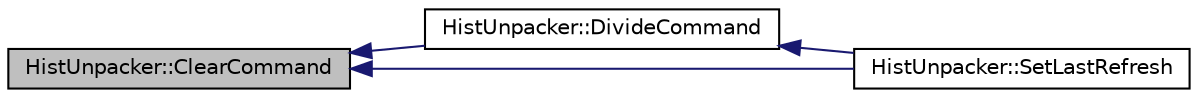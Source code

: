 digraph "HistUnpacker::ClearCommand"
{
  edge [fontname="Helvetica",fontsize="10",labelfontname="Helvetica",labelfontsize="10"];
  node [fontname="Helvetica",fontsize="10",shape=record];
  rankdir="LR";
  Node1 [label="HistUnpacker::ClearCommand",height=0.2,width=0.4,color="black", fillcolor="grey75", style="filled", fontcolor="black"];
  Node1 -> Node2 [dir="back",color="midnightblue",fontsize="10",style="solid",fontname="Helvetica"];
  Node2 [label="HistUnpacker::DivideCommand",height=0.2,width=0.4,color="black", fillcolor="white", style="filled",URL="$d0/d4f/class_hist_unpacker.html#a99086d091909bacb1c02b7cf1a35f2d2"];
  Node2 -> Node3 [dir="back",color="midnightblue",fontsize="10",style="solid",fontname="Helvetica"];
  Node3 [label="HistUnpacker::SetLastRefresh",height=0.2,width=0.4,color="black", fillcolor="white", style="filled",URL="$d0/d4f/class_hist_unpacker.html#a00f888b1309e58b0a419111103e24943"];
  Node1 -> Node3 [dir="back",color="midnightblue",fontsize="10",style="solid",fontname="Helvetica"];
}
